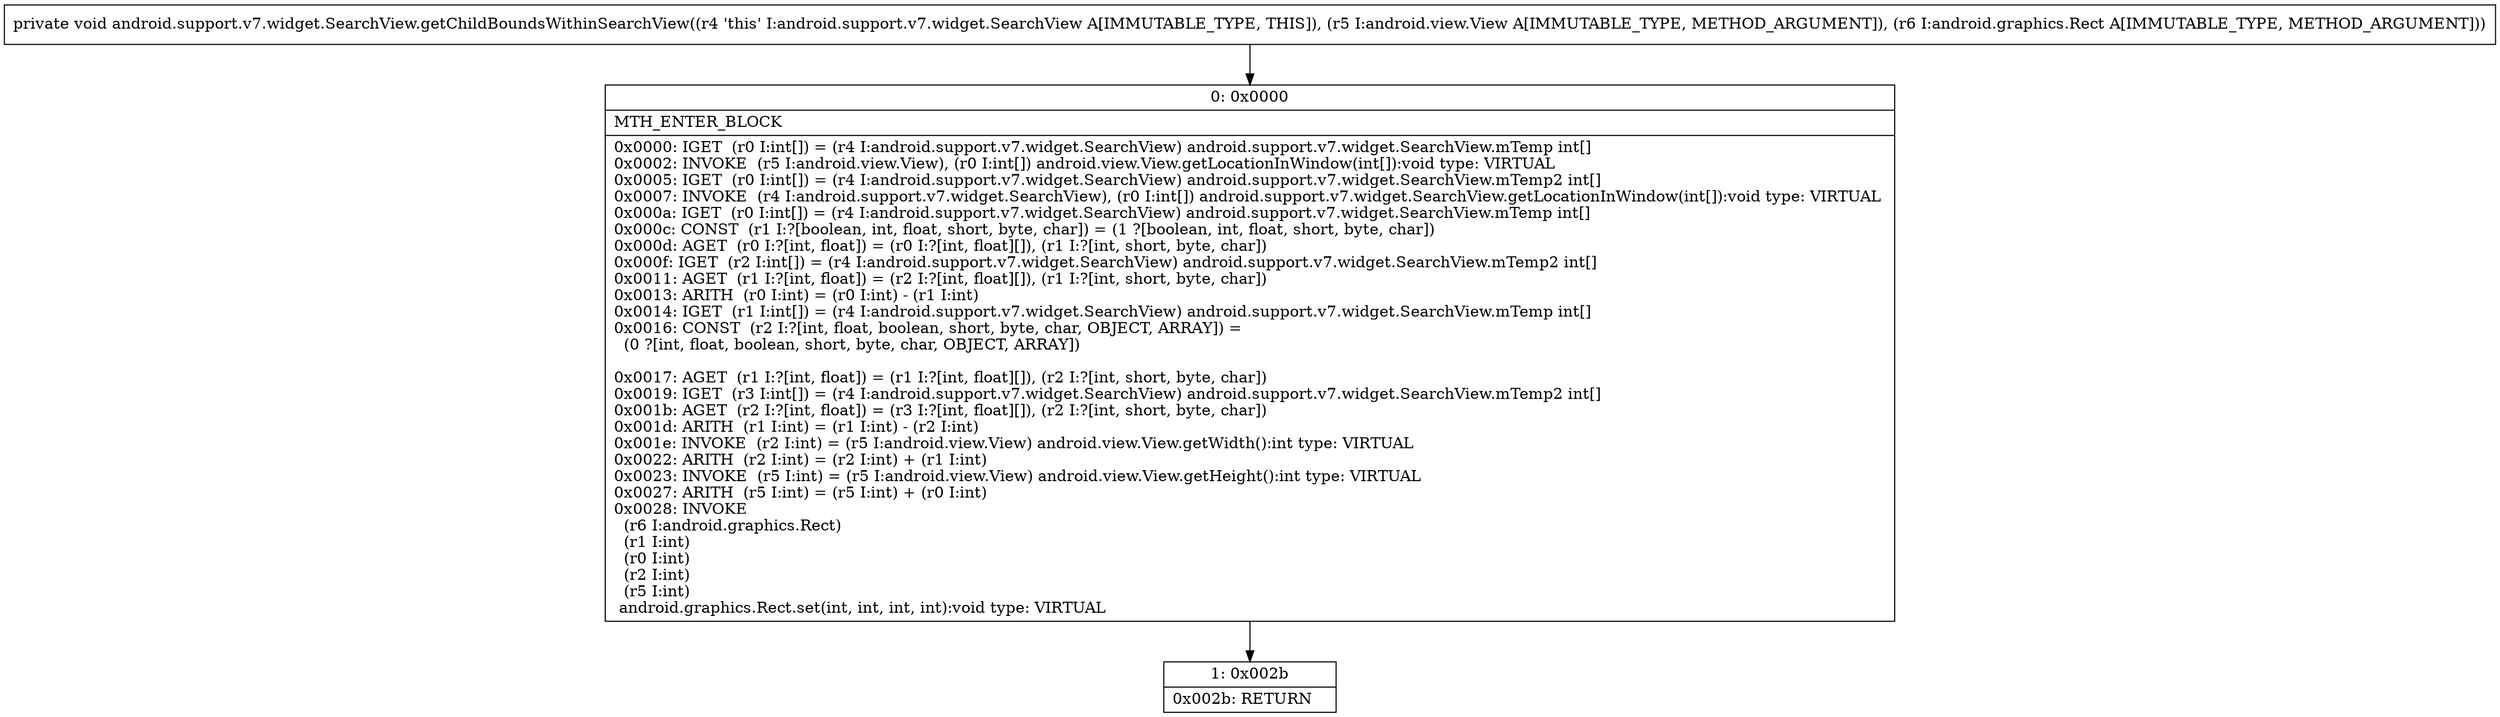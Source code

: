 digraph "CFG forandroid.support.v7.widget.SearchView.getChildBoundsWithinSearchView(Landroid\/view\/View;Landroid\/graphics\/Rect;)V" {
Node_0 [shape=record,label="{0\:\ 0x0000|MTH_ENTER_BLOCK\l|0x0000: IGET  (r0 I:int[]) = (r4 I:android.support.v7.widget.SearchView) android.support.v7.widget.SearchView.mTemp int[] \l0x0002: INVOKE  (r5 I:android.view.View), (r0 I:int[]) android.view.View.getLocationInWindow(int[]):void type: VIRTUAL \l0x0005: IGET  (r0 I:int[]) = (r4 I:android.support.v7.widget.SearchView) android.support.v7.widget.SearchView.mTemp2 int[] \l0x0007: INVOKE  (r4 I:android.support.v7.widget.SearchView), (r0 I:int[]) android.support.v7.widget.SearchView.getLocationInWindow(int[]):void type: VIRTUAL \l0x000a: IGET  (r0 I:int[]) = (r4 I:android.support.v7.widget.SearchView) android.support.v7.widget.SearchView.mTemp int[] \l0x000c: CONST  (r1 I:?[boolean, int, float, short, byte, char]) = (1 ?[boolean, int, float, short, byte, char]) \l0x000d: AGET  (r0 I:?[int, float]) = (r0 I:?[int, float][]), (r1 I:?[int, short, byte, char]) \l0x000f: IGET  (r2 I:int[]) = (r4 I:android.support.v7.widget.SearchView) android.support.v7.widget.SearchView.mTemp2 int[] \l0x0011: AGET  (r1 I:?[int, float]) = (r2 I:?[int, float][]), (r1 I:?[int, short, byte, char]) \l0x0013: ARITH  (r0 I:int) = (r0 I:int) \- (r1 I:int) \l0x0014: IGET  (r1 I:int[]) = (r4 I:android.support.v7.widget.SearchView) android.support.v7.widget.SearchView.mTemp int[] \l0x0016: CONST  (r2 I:?[int, float, boolean, short, byte, char, OBJECT, ARRAY]) = \l  (0 ?[int, float, boolean, short, byte, char, OBJECT, ARRAY])\l \l0x0017: AGET  (r1 I:?[int, float]) = (r1 I:?[int, float][]), (r2 I:?[int, short, byte, char]) \l0x0019: IGET  (r3 I:int[]) = (r4 I:android.support.v7.widget.SearchView) android.support.v7.widget.SearchView.mTemp2 int[] \l0x001b: AGET  (r2 I:?[int, float]) = (r3 I:?[int, float][]), (r2 I:?[int, short, byte, char]) \l0x001d: ARITH  (r1 I:int) = (r1 I:int) \- (r2 I:int) \l0x001e: INVOKE  (r2 I:int) = (r5 I:android.view.View) android.view.View.getWidth():int type: VIRTUAL \l0x0022: ARITH  (r2 I:int) = (r2 I:int) + (r1 I:int) \l0x0023: INVOKE  (r5 I:int) = (r5 I:android.view.View) android.view.View.getHeight():int type: VIRTUAL \l0x0027: ARITH  (r5 I:int) = (r5 I:int) + (r0 I:int) \l0x0028: INVOKE  \l  (r6 I:android.graphics.Rect)\l  (r1 I:int)\l  (r0 I:int)\l  (r2 I:int)\l  (r5 I:int)\l android.graphics.Rect.set(int, int, int, int):void type: VIRTUAL \l}"];
Node_1 [shape=record,label="{1\:\ 0x002b|0x002b: RETURN   \l}"];
MethodNode[shape=record,label="{private void android.support.v7.widget.SearchView.getChildBoundsWithinSearchView((r4 'this' I:android.support.v7.widget.SearchView A[IMMUTABLE_TYPE, THIS]), (r5 I:android.view.View A[IMMUTABLE_TYPE, METHOD_ARGUMENT]), (r6 I:android.graphics.Rect A[IMMUTABLE_TYPE, METHOD_ARGUMENT])) }"];
MethodNode -> Node_0;
Node_0 -> Node_1;
}

